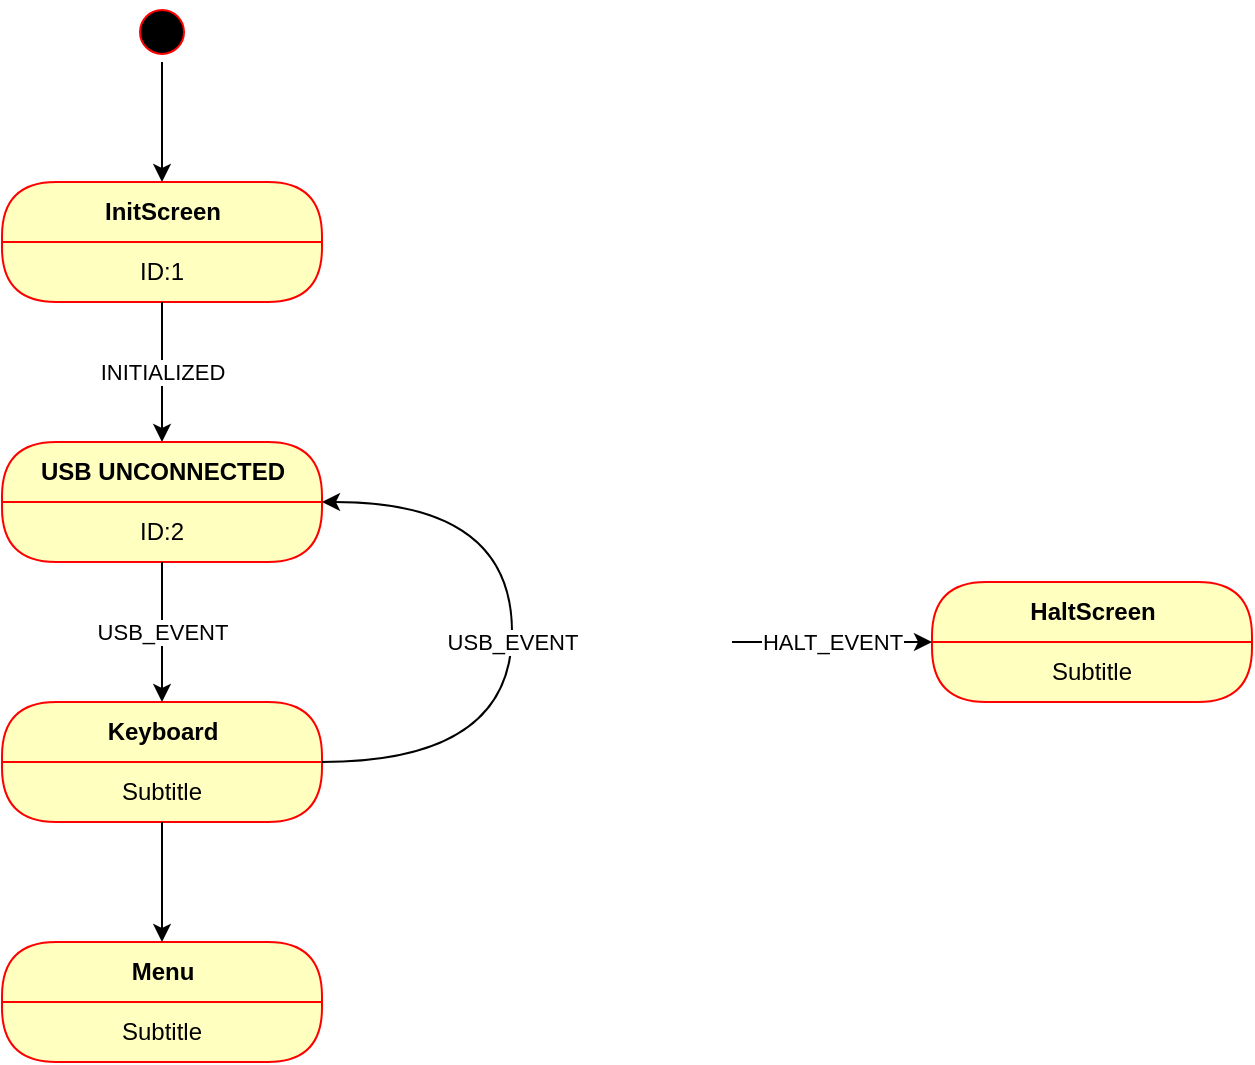 <mxfile version="13.4.5" type="device"><diagram id="OUMuuCS8BwG5Ws-B8ST1" name="第 1 页"><mxGraphModel dx="852" dy="494" grid="1" gridSize="10" guides="1" tooltips="1" connect="1" arrows="1" fold="1" page="1" pageScale="1" pageWidth="1169" pageHeight="827" math="0" shadow="0"><root><mxCell id="0"/><mxCell id="1" parent="0"/><mxCell id="mqcyTWmq7l8NzMR7ClEH-7" style="edgeStyle=orthogonalEdgeStyle;rounded=0;orthogonalLoop=1;jettySize=auto;html=1;exitX=0.5;exitY=1;exitDx=0;exitDy=0;entryX=0.5;entryY=0;entryDx=0;entryDy=0;curved=1;" parent="1" source="mqcyTWmq7l8NzMR7ClEH-2" target="mqcyTWmq7l8NzMR7ClEH-4" edge="1"><mxGeometry relative="1" as="geometry"/></mxCell><mxCell id="mqcyTWmq7l8NzMR7ClEH-2" value="" style="ellipse;html=1;shape=startState;fillColor=#000000;strokeColor=#ff0000;" parent="1" vertex="1"><mxGeometry x="170" y="140" width="30" height="30" as="geometry"/></mxCell><mxCell id="mqcyTWmq7l8NzMR7ClEH-4" value="InitScreen" style="swimlane;html=1;fontStyle=1;align=center;verticalAlign=middle;childLayout=stackLayout;horizontal=1;startSize=30;horizontalStack=0;resizeParent=0;resizeLast=1;container=0;fontColor=#000000;collapsible=0;rounded=1;arcSize=30;strokeColor=#ff0000;fillColor=#ffffc0;swimlaneFillColor=#ffffc0;dropTarget=0;" parent="1" vertex="1"><mxGeometry x="105" y="230" width="160" height="60" as="geometry"/></mxCell><mxCell id="mqcyTWmq7l8NzMR7ClEH-5" value="ID:1" style="text;html=1;strokeColor=none;fillColor=none;align=center;verticalAlign=middle;spacingLeft=4;spacingRight=4;whiteSpace=wrap;overflow=hidden;rotatable=0;fontColor=#000000;" parent="mqcyTWmq7l8NzMR7ClEH-4" vertex="1"><mxGeometry y="30" width="160" height="30" as="geometry"/></mxCell><mxCell id="mqcyTWmq7l8NzMR7ClEH-16" value="INITIALIZED" style="edgeStyle=orthogonalEdgeStyle;curved=1;rounded=0;orthogonalLoop=1;jettySize=auto;html=1;exitX=0.5;exitY=1;exitDx=0;exitDy=0;entryX=0.5;entryY=0;entryDx=0;entryDy=0;" parent="1" source="mqcyTWmq7l8NzMR7ClEH-5" target="mqcyTWmq7l8NzMR7ClEH-8" edge="1"><mxGeometry relative="1" as="geometry"/></mxCell><mxCell id="mqcyTWmq7l8NzMR7ClEH-8" value="USB UNCONNECTED" style="swimlane;html=1;fontStyle=1;align=center;verticalAlign=middle;childLayout=stackLayout;horizontal=1;startSize=30;horizontalStack=0;resizeParent=0;resizeLast=1;container=0;fontColor=#000000;collapsible=0;rounded=1;arcSize=30;strokeColor=#ff0000;fillColor=#ffffc0;swimlaneFillColor=#ffffc0;dropTarget=0;" parent="1" vertex="1"><mxGeometry x="105" y="360" width="160" height="60" as="geometry"/></mxCell><mxCell id="mqcyTWmq7l8NzMR7ClEH-9" value="ID:2" style="text;html=1;strokeColor=none;fillColor=none;align=center;verticalAlign=middle;spacingLeft=4;spacingRight=4;whiteSpace=wrap;overflow=hidden;rotatable=0;fontColor=#000000;" parent="mqcyTWmq7l8NzMR7ClEH-8" vertex="1"><mxGeometry y="30" width="160" height="30" as="geometry"/></mxCell><mxCell id="mqcyTWmq7l8NzMR7ClEH-28" value="Keyboard" style="swimlane;html=1;fontStyle=1;align=center;verticalAlign=middle;childLayout=stackLayout;horizontal=1;startSize=30;horizontalStack=0;resizeParent=0;resizeLast=1;container=0;fontColor=#000000;collapsible=0;rounded=1;arcSize=30;strokeColor=#ff0000;fillColor=#ffffc0;swimlaneFillColor=#ffffc0;dropTarget=0;" parent="1" vertex="1"><mxGeometry x="105" y="490" width="160" height="60" as="geometry"/></mxCell><mxCell id="mqcyTWmq7l8NzMR7ClEH-29" value="Subtitle" style="text;html=1;strokeColor=none;fillColor=none;align=center;verticalAlign=middle;spacingLeft=4;spacingRight=4;whiteSpace=wrap;overflow=hidden;rotatable=0;fontColor=#000000;" parent="mqcyTWmq7l8NzMR7ClEH-28" vertex="1"><mxGeometry y="30" width="160" height="30" as="geometry"/></mxCell><mxCell id="mqcyTWmq7l8NzMR7ClEH-31" value="USB_EVENT" style="edgeStyle=orthogonalEdgeStyle;curved=1;rounded=0;orthogonalLoop=1;jettySize=auto;html=1;exitX=0.5;exitY=1;exitDx=0;exitDy=0;entryX=0.5;entryY=0;entryDx=0;entryDy=0;" parent="1" source="mqcyTWmq7l8NzMR7ClEH-9" target="mqcyTWmq7l8NzMR7ClEH-28" edge="1"><mxGeometry relative="1" as="geometry"/></mxCell><mxCell id="mqcyTWmq7l8NzMR7ClEH-32" value="USB_EVENT" style="edgeStyle=orthogonalEdgeStyle;curved=1;rounded=0;orthogonalLoop=1;jettySize=auto;html=1;entryX=1;entryY=0.5;entryDx=0;entryDy=0;exitX=1;exitY=0.5;exitDx=0;exitDy=0;" parent="1" source="mqcyTWmq7l8NzMR7ClEH-28" target="mqcyTWmq7l8NzMR7ClEH-8" edge="1"><mxGeometry x="-0.031" relative="1" as="geometry"><mxPoint x="320" y="530" as="sourcePoint"/><Array as="points"><mxPoint x="360" y="520"/><mxPoint x="360" y="390"/></Array><mxPoint as="offset"/></mxGeometry></mxCell><mxCell id="mqcyTWmq7l8NzMR7ClEH-33" value="Menu" style="swimlane;html=1;fontStyle=1;align=center;verticalAlign=middle;childLayout=stackLayout;horizontal=1;startSize=30;horizontalStack=0;resizeParent=0;resizeLast=1;container=0;fontColor=#000000;collapsible=0;rounded=1;arcSize=30;strokeColor=#ff0000;fillColor=#ffffc0;swimlaneFillColor=#ffffc0;dropTarget=0;" parent="1" vertex="1"><mxGeometry x="105" y="610" width="160" height="60" as="geometry"/></mxCell><mxCell id="mqcyTWmq7l8NzMR7ClEH-34" value="Subtitle" style="text;html=1;strokeColor=none;fillColor=none;align=center;verticalAlign=middle;spacingLeft=4;spacingRight=4;whiteSpace=wrap;overflow=hidden;rotatable=0;fontColor=#000000;" parent="mqcyTWmq7l8NzMR7ClEH-33" vertex="1"><mxGeometry y="30" width="160" height="30" as="geometry"/></mxCell><mxCell id="mqcyTWmq7l8NzMR7ClEH-35" style="edgeStyle=orthogonalEdgeStyle;curved=1;rounded=0;orthogonalLoop=1;jettySize=auto;html=1;exitX=0.5;exitY=1;exitDx=0;exitDy=0;entryX=0.5;entryY=0;entryDx=0;entryDy=0;" parent="1" source="mqcyTWmq7l8NzMR7ClEH-29" target="mqcyTWmq7l8NzMR7ClEH-33" edge="1"><mxGeometry relative="1" as="geometry"/></mxCell><mxCell id="-qLMlB8ElLgC07W4g0I0-1" value="HaltScreen" style="swimlane;html=1;fontStyle=1;align=center;verticalAlign=middle;childLayout=stackLayout;horizontal=1;startSize=30;horizontalStack=0;resizeParent=0;resizeLast=1;container=0;fontColor=#000000;collapsible=0;rounded=1;arcSize=30;strokeColor=#ff0000;fillColor=#ffffc0;swimlaneFillColor=#ffffc0;dropTarget=0;" vertex="1" parent="1"><mxGeometry x="570" y="430" width="160" height="60" as="geometry"/></mxCell><mxCell id="-qLMlB8ElLgC07W4g0I0-2" value="Subtitle" style="text;html=1;strokeColor=none;fillColor=none;align=center;verticalAlign=middle;spacingLeft=4;spacingRight=4;whiteSpace=wrap;overflow=hidden;rotatable=0;fontColor=#000000;" vertex="1" parent="-qLMlB8ElLgC07W4g0I0-1"><mxGeometry y="30" width="160" height="30" as="geometry"/></mxCell><mxCell id="-qLMlB8ElLgC07W4g0I0-3" value="HALT_EVENT" style="endArrow=classic;html=1;entryX=0;entryY=0;entryDx=0;entryDy=0;" edge="1" parent="1" target="-qLMlB8ElLgC07W4g0I0-2"><mxGeometry width="50" height="50" relative="1" as="geometry"><mxPoint x="470" y="460" as="sourcePoint"/><mxPoint x="500" y="520" as="targetPoint"/></mxGeometry></mxCell></root></mxGraphModel></diagram></mxfile>